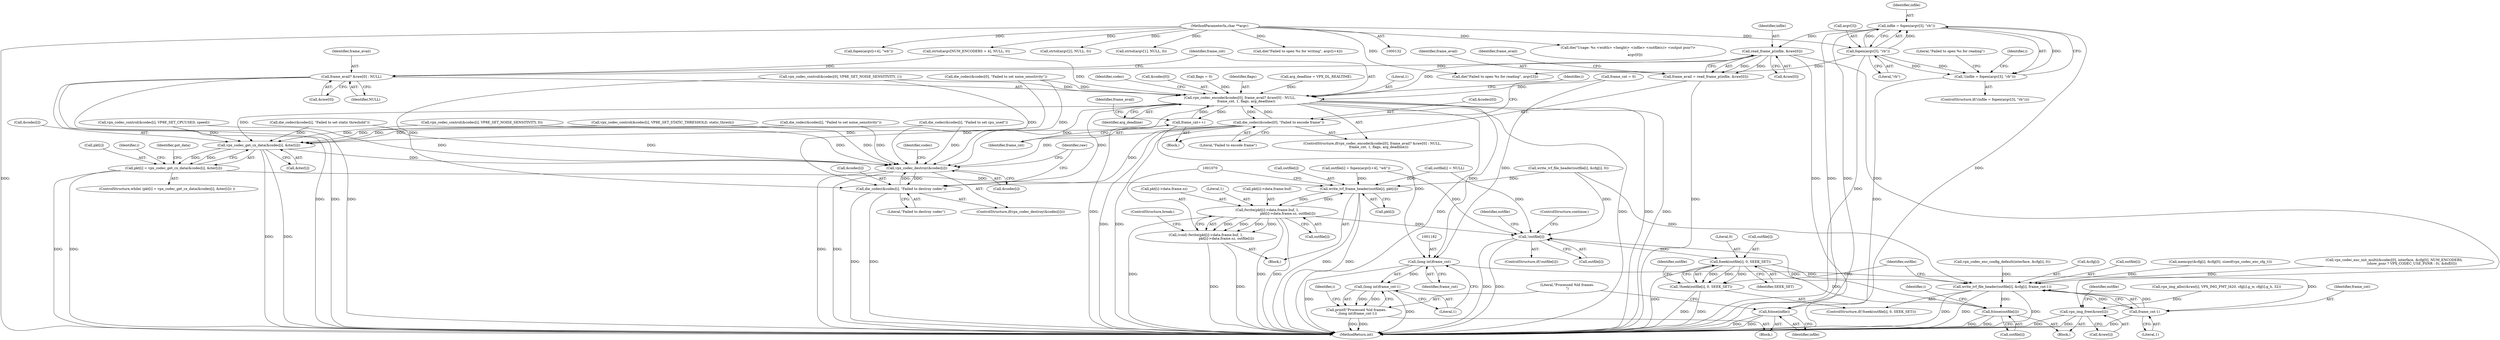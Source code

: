 digraph "0_Android_5a9753fca56f0eeb9f61e342b2fccffc364f9426_22@API" {
"1000237" [label="(Call,infile = fopen(argv[3], \"rb\"))"];
"1000239" [label="(Call,fopen(argv[3], \"rb\"))"];
"1000134" [label="(MethodParameterIn,char **argv)"];
"1000236" [label="(Call,!(infile = fopen(argv[3], \"rb\")))"];
"1000857" [label="(Call,read_frame_p(infile, &raw[0]))"];
"1000855" [label="(Call,frame_avail = read_frame_p(infile, &raw[0]))"];
"1000999" [label="(Call,vpx_codec_encode(&codec[0], frame_avail? &raw[0] : NULL,\n            frame_cnt, 1, flags, arg_deadline))"];
"1001015" [label="(Call,die_codec(&codec[0], \"Failed to encode frame\"))"];
"1001041" [label="(Call,vpx_codec_get_cx_data(&codec[i], &iter[i]))"];
"1001037" [label="(Call,pkt[i] = vpx_codec_get_cx_data(&codec[i], &iter[i]))"];
"1001062" [label="(Call,write_ivf_frame_header(outfile[i], pkt[i]))"];
"1001071" [label="(Call,fwrite(pkt[i]->data.frame.buf, 1,\n                                      pkt[i]->data.frame.sz, outfile[i]))"];
"1001069" [label="(Call,(void) fwrite(pkt[i]->data.frame.buf, 1,\n                                      pkt[i]->data.frame.sz, outfile[i]))"];
"1001264" [label="(Call,!outfile[i])"];
"1001271" [label="(Call,fseek(outfile[i], 0, SEEK_SET))"];
"1001270" [label="(Call,!fseek(outfile[i], 0, SEEK_SET))"];
"1001277" [label="(Call,write_ivf_file_header(outfile[i], &cfg[i], frame_cnt-1))"];
"1001288" [label="(Call,fclose(outfile[i]))"];
"1001247" [label="(Call,vpx_codec_destroy(&codec[i]))"];
"1001252" [label="(Call,die_codec(&codec[i], \"Failed to destroy codec\"))"];
"1001172" [label="(Call,frame_cnt++)"];
"1001181" [label="(Call,(long int)frame_cnt)"];
"1001180" [label="(Call,(long int)frame_cnt-1)"];
"1001178" [label="(Call,printf(\"Processed %ld frames.\n\",(long int)frame_cnt-1))"];
"1001285" [label="(Call,frame_cnt-1)"];
"1001004" [label="(Call,frame_avail? &raw[0] : NULL)"];
"1001176" [label="(Call,fclose(infile))"];
"1001258" [label="(Call,vpx_img_free(&raw[i]))"];
"1001042" [label="(Call,&codec[i])"];
"1001268" [label="(ControlStructure,continue;)"];
"1000707" [label="(Call,write_ivf_file_header(outfile[i], &cfg[i], 0))"];
"1001011" [label="(Identifier,frame_cnt)"];
"1001052" [label="(Identifier,got_data)"];
"1000765" [label="(Call,die_codec(&codec[i], \"Failed to set cpu_used\"))"];
"1001004" [label="(Call,frame_avail? &raw[0] : NULL)"];
"1000315" [label="(Call,vpx_codec_enc_config_default(interface, &cfg[i], 0))"];
"1001252" [label="(Call,die_codec(&codec[i], \"Failed to destroy codec\"))"];
"1001289" [label="(Call,outfile[i])"];
"1000135" [label="(Block,)"];
"1001269" [label="(ControlStructure,if(!fseek(outfile[i], 0, SEEK_SET)))"];
"1001286" [label="(Identifier,frame_cnt)"];
"1001194" [label="(Block,)"];
"1000265" [label="(Call,outfile[i] = NULL)"];
"1001177" [label="(Identifier,infile)"];
"1001275" [label="(Literal,0)"];
"1000824" [label="(Call,vpx_codec_control(&codec[i], VP8E_SET_NOISE_SENSITIVITY, 0))"];
"1000845" [label="(Identifier,frame_avail)"];
"1001193" [label="(Identifier,i)"];
"1001281" [label="(Call,&cfg[i])"];
"1001081" [label="(Literal,1)"];
"1000190" [label="(Call,die(\"Usage: %s <width> <height> <infile> <outfile(s)> <output psnr?>\n\",\n             argv[0]))"];
"1001258" [label="(Call,vpx_img_free(&raw[i]))"];
"1000243" [label="(Literal,\"rb\")"];
"1001020" [label="(Literal,\"Failed to encode frame\")"];
"1000831" [label="(Call,die_codec(&codec[i], \"Failed to set noise_sensitivity\"))"];
"1000236" [label="(Call,!(infile = fopen(argv[3], \"rb\")))"];
"1001265" [label="(Call,outfile[i])"];
"1000864" [label="(Identifier,frame_avail)"];
"1001180" [label="(Call,(long int)frame_cnt-1)"];
"1001010" [label="(Identifier,NULL)"];
"1000852" [label="(Call,flags = 0)"];
"1001094" [label="(ControlStructure,break;)"];
"1001013" [label="(Identifier,flags)"];
"1000847" [label="(Block,)"];
"1000156" [label="(Call,arg_deadline = VPX_DL_REALTIME)"];
"1001091" [label="(Call,outfile[i])"];
"1001037" [label="(Call,pkt[i] = vpx_codec_get_cx_data(&codec[i], &iter[i]))"];
"1001005" [label="(Identifier,frame_avail)"];
"1001296" [label="(MethodReturn,int)"];
"1001173" [label="(Identifier,frame_cnt)"];
"1001023" [label="(Identifier,i)"];
"1000999" [label="(Call,vpx_codec_encode(&codec[0], frame_avail? &raw[0] : NULL,\n            frame_cnt, 1, flags, arg_deadline))"];
"1001015" [label="(Call,die_codec(&codec[0], \"Failed to encode frame\"))"];
"1001014" [label="(Identifier,arg_deadline)"];
"1000245" [label="(Literal,\"Failed to open %s for reading\")"];
"1000807" [label="(Call,die_codec(&codec[0], \"Failed to set noise_sensitivity\"))"];
"1000244" [label="(Call,die(\"Failed to open %s for reading\", argv[3]))"];
"1001276" [label="(Identifier,SEEK_SET)"];
"1001071" [label="(Call,fwrite(pkt[i]->data.frame.buf, 1,\n                                      pkt[i]->data.frame.sz, outfile[i]))"];
"1001016" [label="(Call,&codec[0])"];
"1000786" [label="(Call,vpx_codec_control(&codec[i], VP8E_SET_STATIC_THRESHOLD, static_thresh))"];
"1001063" [label="(Call,outfile[i])"];
"1001184" [label="(Literal,1)"];
"1001259" [label="(Call,&raw[i])"];
"1000238" [label="(Identifier,infile)"];
"1001060" [label="(Block,)"];
"1000277" [label="(Call,fopen(argv[i+4], \"wb\"))"];
"1001187" [label="(Identifier,i)"];
"1000856" [label="(Identifier,frame_avail)"];
"1000251" [label="(Identifier,i)"];
"1001046" [label="(Call,&iter[i])"];
"1001278" [label="(Call,outfile[i])"];
"1001290" [label="(Identifier,outfile)"];
"1000134" [label="(MethodParameterIn,char **argv)"];
"1001072" [label="(Call,pkt[i]->data.frame.buf)"];
"1000209" [label="(Call,strtol(argv[2], NULL, 0))"];
"1000201" [label="(Call,strtol(argv[1], NULL, 0))"];
"1001272" [label="(Call,outfile[i])"];
"1000858" [label="(Identifier,infile)"];
"1000758" [label="(Call,vpx_codec_control(&codec[i], VP8E_SET_CPUUSED, speed))"];
"1000293" [label="(Call,strtol(argv[NUM_ENCODERS + 4], NULL, 0))"];
"1000141" [label="(Call,frame_cnt = 0)"];
"1001179" [label="(Literal,\"Processed %ld frames.\n\")"];
"1001273" [label="(Identifier,outfile)"];
"1001066" [label="(Call,pkt[i])"];
"1001246" [label="(ControlStructure,if(vpx_codec_destroy(&codec[i])))"];
"1001012" [label="(Literal,1)"];
"1001264" [label="(Call,!outfile[i])"];
"1000800" [label="(Call,vpx_codec_control(&codec[0], VP8E_SET_NOISE_SENSITIVITY, 1))"];
"1001261" [label="(Identifier,raw)"];
"1001183" [label="(Identifier,frame_cnt)"];
"1001255" [label="(Identifier,codec)"];
"1001181" [label="(Call,(long int)frame_cnt)"];
"1001176" [label="(Call,fclose(infile))"];
"1001266" [label="(Identifier,outfile)"];
"1001069" [label="(Call,(void) fwrite(pkt[i]->data.frame.buf, 1,\n                                      pkt[i]->data.frame.sz, outfile[i]))"];
"1000235" [label="(ControlStructure,if(!(infile = fopen(argv[3], \"rb\"))))"];
"1000859" [label="(Call,&raw[0])"];
"1001006" [label="(Call,&raw[0])"];
"1001036" [label="(ControlStructure,while( (pkt[i] = vpx_codec_get_cx_data(&codec[i], &iter[i])) ))"];
"1000284" [label="(Call,die(\"Failed to open %s for writing\", argv[i+4]))"];
"1001062" [label="(Call,write_ivf_frame_header(outfile[i], pkt[i]))"];
"1001263" [label="(ControlStructure,if(!outfile[i]))"];
"1001082" [label="(Call,pkt[i]->data.frame.sz)"];
"1000644" [label="(Call,vpx_img_alloc(&raw[i], VPX_IMG_FMT_I420, cfg[i].g_w, cfg[i].g_h, 32))"];
"1000491" [label="(Call,memcpy(&cfg[i], &cfg[0], sizeof(vpx_codec_enc_cfg_t)))"];
"1000273" [label="(Call,outfile[i] = fopen(argv[i+4], \"wb\"))"];
"1001277" [label="(Call,write_ivf_file_header(outfile[i], &cfg[i], frame_cnt-1))"];
"1000998" [label="(ControlStructure,if(vpx_codec_encode(&codec[0], frame_avail? &raw[0] : NULL,\n            frame_cnt, 1, flags, arg_deadline)))"];
"1001279" [label="(Identifier,outfile)"];
"1000855" [label="(Call,frame_avail = read_frame_p(infile, &raw[0]))"];
"1001247" [label="(Call,vpx_codec_destroy(&codec[i]))"];
"1000857" [label="(Call,read_frame_p(infile, &raw[0]))"];
"1001270" [label="(Call,!fseek(outfile[i], 0, SEEK_SET))"];
"1000793" [label="(Call,die_codec(&codec[i], \"Failed to set static threshold\"))"];
"1001178" [label="(Call,printf(\"Processed %ld frames.\n\",(long int)frame_cnt-1))"];
"1000237" [label="(Call,infile = fopen(argv[3], \"rb\"))"];
"1001018" [label="(Identifier,codec)"];
"1001285" [label="(Call,frame_cnt-1)"];
"1001253" [label="(Call,&codec[i])"];
"1001288" [label="(Call,fclose(outfile[i]))"];
"1001172" [label="(Call,frame_cnt++)"];
"1001271" [label="(Call,fseek(outfile[i], 0, SEEK_SET))"];
"1001257" [label="(Literal,\"Failed to destroy codec\")"];
"1001038" [label="(Call,pkt[i])"];
"1001248" [label="(Call,&codec[i])"];
"1001000" [label="(Call,&codec[0])"];
"1001031" [label="(Identifier,i)"];
"1001287" [label="(Literal,1)"];
"1000717" [label="(Call,vpx_codec_enc_init_multi(&codec[0], interface, &cfg[0], NUM_ENCODERS,\n                                 (show_psnr ? VPX_CODEC_USE_PSNR : 0), &dsf[0]))"];
"1000240" [label="(Call,argv[3])"];
"1001041" [label="(Call,vpx_codec_get_cx_data(&codec[i], &iter[i]))"];
"1000239" [label="(Call,fopen(argv[3], \"rb\"))"];
"1000237" -> "1000236"  [label="AST: "];
"1000237" -> "1000239"  [label="CFG: "];
"1000238" -> "1000237"  [label="AST: "];
"1000239" -> "1000237"  [label="AST: "];
"1000236" -> "1000237"  [label="CFG: "];
"1000237" -> "1001296"  [label="DDG: "];
"1000237" -> "1001296"  [label="DDG: "];
"1000237" -> "1000236"  [label="DDG: "];
"1000239" -> "1000237"  [label="DDG: "];
"1000239" -> "1000237"  [label="DDG: "];
"1000237" -> "1000857"  [label="DDG: "];
"1000237" -> "1001176"  [label="DDG: "];
"1000239" -> "1000243"  [label="CFG: "];
"1000240" -> "1000239"  [label="AST: "];
"1000243" -> "1000239"  [label="AST: "];
"1000239" -> "1001296"  [label="DDG: "];
"1000239" -> "1000236"  [label="DDG: "];
"1000239" -> "1000236"  [label="DDG: "];
"1000134" -> "1000239"  [label="DDG: "];
"1000239" -> "1000244"  [label="DDG: "];
"1000134" -> "1000132"  [label="AST: "];
"1000134" -> "1001296"  [label="DDG: "];
"1000134" -> "1000190"  [label="DDG: "];
"1000134" -> "1000201"  [label="DDG: "];
"1000134" -> "1000209"  [label="DDG: "];
"1000134" -> "1000244"  [label="DDG: "];
"1000134" -> "1000277"  [label="DDG: "];
"1000134" -> "1000284"  [label="DDG: "];
"1000134" -> "1000293"  [label="DDG: "];
"1000236" -> "1000235"  [label="AST: "];
"1000245" -> "1000236"  [label="CFG: "];
"1000251" -> "1000236"  [label="CFG: "];
"1000236" -> "1001296"  [label="DDG: "];
"1000857" -> "1000855"  [label="AST: "];
"1000857" -> "1000859"  [label="CFG: "];
"1000858" -> "1000857"  [label="AST: "];
"1000859" -> "1000857"  [label="AST: "];
"1000855" -> "1000857"  [label="CFG: "];
"1000857" -> "1000855"  [label="DDG: "];
"1000857" -> "1000855"  [label="DDG: "];
"1000857" -> "1000999"  [label="DDG: "];
"1000857" -> "1001004"  [label="DDG: "];
"1000857" -> "1001176"  [label="DDG: "];
"1000857" -> "1001258"  [label="DDG: "];
"1000855" -> "1000847"  [label="AST: "];
"1000856" -> "1000855"  [label="AST: "];
"1000864" -> "1000855"  [label="CFG: "];
"1000855" -> "1001296"  [label="DDG: "];
"1000999" -> "1000998"  [label="AST: "];
"1000999" -> "1001014"  [label="CFG: "];
"1001000" -> "1000999"  [label="AST: "];
"1001004" -> "1000999"  [label="AST: "];
"1001011" -> "1000999"  [label="AST: "];
"1001012" -> "1000999"  [label="AST: "];
"1001013" -> "1000999"  [label="AST: "];
"1001014" -> "1000999"  [label="AST: "];
"1001018" -> "1000999"  [label="CFG: "];
"1001023" -> "1000999"  [label="CFG: "];
"1000999" -> "1001296"  [label="DDG: "];
"1000999" -> "1001296"  [label="DDG: "];
"1000999" -> "1001296"  [label="DDG: "];
"1000999" -> "1001296"  [label="DDG: "];
"1000999" -> "1001296"  [label="DDG: "];
"1000807" -> "1000999"  [label="DDG: "];
"1001015" -> "1000999"  [label="DDG: "];
"1000800" -> "1000999"  [label="DDG: "];
"1000293" -> "1000999"  [label="DDG: "];
"1000141" -> "1000999"  [label="DDG: "];
"1001172" -> "1000999"  [label="DDG: "];
"1000852" -> "1000999"  [label="DDG: "];
"1000156" -> "1000999"  [label="DDG: "];
"1000999" -> "1001015"  [label="DDG: "];
"1000999" -> "1001041"  [label="DDG: "];
"1000999" -> "1001172"  [label="DDG: "];
"1000999" -> "1001181"  [label="DDG: "];
"1000999" -> "1001247"  [label="DDG: "];
"1000999" -> "1001252"  [label="DDG: "];
"1001015" -> "1000998"  [label="AST: "];
"1001015" -> "1001020"  [label="CFG: "];
"1001016" -> "1001015"  [label="AST: "];
"1001020" -> "1001015"  [label="AST: "];
"1001023" -> "1001015"  [label="CFG: "];
"1001015" -> "1001296"  [label="DDG: "];
"1001015" -> "1001296"  [label="DDG: "];
"1001015" -> "1001041"  [label="DDG: "];
"1001015" -> "1001247"  [label="DDG: "];
"1001015" -> "1001252"  [label="DDG: "];
"1001041" -> "1001037"  [label="AST: "];
"1001041" -> "1001046"  [label="CFG: "];
"1001042" -> "1001041"  [label="AST: "];
"1001046" -> "1001041"  [label="AST: "];
"1001037" -> "1001041"  [label="CFG: "];
"1001041" -> "1001296"  [label="DDG: "];
"1001041" -> "1001296"  [label="DDG: "];
"1001041" -> "1001037"  [label="DDG: "];
"1001041" -> "1001037"  [label="DDG: "];
"1000758" -> "1001041"  [label="DDG: "];
"1000824" -> "1001041"  [label="DDG: "];
"1000765" -> "1001041"  [label="DDG: "];
"1000831" -> "1001041"  [label="DDG: "];
"1000793" -> "1001041"  [label="DDG: "];
"1000786" -> "1001041"  [label="DDG: "];
"1001041" -> "1001247"  [label="DDG: "];
"1001037" -> "1001036"  [label="AST: "];
"1001038" -> "1001037"  [label="AST: "];
"1001052" -> "1001037"  [label="CFG: "];
"1001031" -> "1001037"  [label="CFG: "];
"1001037" -> "1001296"  [label="DDG: "];
"1001037" -> "1001296"  [label="DDG: "];
"1001037" -> "1001062"  [label="DDG: "];
"1001062" -> "1001060"  [label="AST: "];
"1001062" -> "1001066"  [label="CFG: "];
"1001063" -> "1001062"  [label="AST: "];
"1001066" -> "1001062"  [label="AST: "];
"1001070" -> "1001062"  [label="CFG: "];
"1001062" -> "1001296"  [label="DDG: "];
"1001062" -> "1001296"  [label="DDG: "];
"1000707" -> "1001062"  [label="DDG: "];
"1000265" -> "1001062"  [label="DDG: "];
"1000273" -> "1001062"  [label="DDG: "];
"1001071" -> "1001062"  [label="DDG: "];
"1001062" -> "1001071"  [label="DDG: "];
"1001071" -> "1001069"  [label="AST: "];
"1001071" -> "1001091"  [label="CFG: "];
"1001072" -> "1001071"  [label="AST: "];
"1001081" -> "1001071"  [label="AST: "];
"1001082" -> "1001071"  [label="AST: "];
"1001091" -> "1001071"  [label="AST: "];
"1001069" -> "1001071"  [label="CFG: "];
"1001071" -> "1001296"  [label="DDG: "];
"1001071" -> "1001296"  [label="DDG: "];
"1001071" -> "1001296"  [label="DDG: "];
"1001071" -> "1001069"  [label="DDG: "];
"1001071" -> "1001069"  [label="DDG: "];
"1001071" -> "1001069"  [label="DDG: "];
"1001071" -> "1001069"  [label="DDG: "];
"1001071" -> "1001264"  [label="DDG: "];
"1001069" -> "1001060"  [label="AST: "];
"1001070" -> "1001069"  [label="AST: "];
"1001094" -> "1001069"  [label="CFG: "];
"1001069" -> "1001296"  [label="DDG: "];
"1001069" -> "1001296"  [label="DDG: "];
"1001264" -> "1001263"  [label="AST: "];
"1001264" -> "1001265"  [label="CFG: "];
"1001265" -> "1001264"  [label="AST: "];
"1001268" -> "1001264"  [label="CFG: "];
"1001273" -> "1001264"  [label="CFG: "];
"1001264" -> "1001296"  [label="DDG: "];
"1001264" -> "1001296"  [label="DDG: "];
"1000707" -> "1001264"  [label="DDG: "];
"1000265" -> "1001264"  [label="DDG: "];
"1001288" -> "1001264"  [label="DDG: "];
"1000273" -> "1001264"  [label="DDG: "];
"1001264" -> "1001271"  [label="DDG: "];
"1001271" -> "1001270"  [label="AST: "];
"1001271" -> "1001276"  [label="CFG: "];
"1001272" -> "1001271"  [label="AST: "];
"1001275" -> "1001271"  [label="AST: "];
"1001276" -> "1001271"  [label="AST: "];
"1001270" -> "1001271"  [label="CFG: "];
"1001271" -> "1001296"  [label="DDG: "];
"1001271" -> "1001270"  [label="DDG: "];
"1001271" -> "1001270"  [label="DDG: "];
"1001271" -> "1001270"  [label="DDG: "];
"1001271" -> "1001277"  [label="DDG: "];
"1001271" -> "1001288"  [label="DDG: "];
"1001270" -> "1001269"  [label="AST: "];
"1001279" -> "1001270"  [label="CFG: "];
"1001290" -> "1001270"  [label="CFG: "];
"1001270" -> "1001296"  [label="DDG: "];
"1001270" -> "1001296"  [label="DDG: "];
"1001277" -> "1001269"  [label="AST: "];
"1001277" -> "1001285"  [label="CFG: "];
"1001278" -> "1001277"  [label="AST: "];
"1001281" -> "1001277"  [label="AST: "];
"1001285" -> "1001277"  [label="AST: "];
"1001290" -> "1001277"  [label="CFG: "];
"1001277" -> "1001296"  [label="DDG: "];
"1001277" -> "1001296"  [label="DDG: "];
"1001277" -> "1001296"  [label="DDG: "];
"1000707" -> "1001277"  [label="DDG: "];
"1000491" -> "1001277"  [label="DDG: "];
"1000717" -> "1001277"  [label="DDG: "];
"1000315" -> "1001277"  [label="DDG: "];
"1001285" -> "1001277"  [label="DDG: "];
"1001285" -> "1001277"  [label="DDG: "];
"1001277" -> "1001288"  [label="DDG: "];
"1001288" -> "1001194"  [label="AST: "];
"1001288" -> "1001289"  [label="CFG: "];
"1001289" -> "1001288"  [label="AST: "];
"1001193" -> "1001288"  [label="CFG: "];
"1001288" -> "1001296"  [label="DDG: "];
"1001288" -> "1001296"  [label="DDG: "];
"1001247" -> "1001246"  [label="AST: "];
"1001247" -> "1001248"  [label="CFG: "];
"1001248" -> "1001247"  [label="AST: "];
"1001255" -> "1001247"  [label="CFG: "];
"1001261" -> "1001247"  [label="CFG: "];
"1001247" -> "1001296"  [label="DDG: "];
"1001247" -> "1001296"  [label="DDG: "];
"1000807" -> "1001247"  [label="DDG: "];
"1001252" -> "1001247"  [label="DDG: "];
"1000758" -> "1001247"  [label="DDG: "];
"1000765" -> "1001247"  [label="DDG: "];
"1000831" -> "1001247"  [label="DDG: "];
"1000793" -> "1001247"  [label="DDG: "];
"1000786" -> "1001247"  [label="DDG: "];
"1000800" -> "1001247"  [label="DDG: "];
"1000824" -> "1001247"  [label="DDG: "];
"1001247" -> "1001252"  [label="DDG: "];
"1001252" -> "1001246"  [label="AST: "];
"1001252" -> "1001257"  [label="CFG: "];
"1001253" -> "1001252"  [label="AST: "];
"1001257" -> "1001252"  [label="AST: "];
"1001261" -> "1001252"  [label="CFG: "];
"1001252" -> "1001296"  [label="DDG: "];
"1001252" -> "1001296"  [label="DDG: "];
"1000807" -> "1001252"  [label="DDG: "];
"1000800" -> "1001252"  [label="DDG: "];
"1001172" -> "1000847"  [label="AST: "];
"1001172" -> "1001173"  [label="CFG: "];
"1001173" -> "1001172"  [label="AST: "];
"1000845" -> "1001172"  [label="CFG: "];
"1001172" -> "1001181"  [label="DDG: "];
"1001181" -> "1001180"  [label="AST: "];
"1001181" -> "1001183"  [label="CFG: "];
"1001182" -> "1001181"  [label="AST: "];
"1001183" -> "1001181"  [label="AST: "];
"1001184" -> "1001181"  [label="CFG: "];
"1001181" -> "1001296"  [label="DDG: "];
"1001181" -> "1001180"  [label="DDG: "];
"1000141" -> "1001181"  [label="DDG: "];
"1001181" -> "1001285"  [label="DDG: "];
"1001180" -> "1001178"  [label="AST: "];
"1001180" -> "1001184"  [label="CFG: "];
"1001184" -> "1001180"  [label="AST: "];
"1001178" -> "1001180"  [label="CFG: "];
"1001180" -> "1001296"  [label="DDG: "];
"1001180" -> "1001178"  [label="DDG: "];
"1001180" -> "1001178"  [label="DDG: "];
"1001178" -> "1000135"  [label="AST: "];
"1001179" -> "1001178"  [label="AST: "];
"1001187" -> "1001178"  [label="CFG: "];
"1001178" -> "1001296"  [label="DDG: "];
"1001178" -> "1001296"  [label="DDG: "];
"1001285" -> "1001287"  [label="CFG: "];
"1001286" -> "1001285"  [label="AST: "];
"1001287" -> "1001285"  [label="AST: "];
"1001285" -> "1001296"  [label="DDG: "];
"1001004" -> "1001006"  [label="CFG: "];
"1001004" -> "1001010"  [label="CFG: "];
"1001005" -> "1001004"  [label="AST: "];
"1001006" -> "1001004"  [label="AST: "];
"1001010" -> "1001004"  [label="AST: "];
"1001011" -> "1001004"  [label="CFG: "];
"1001004" -> "1001296"  [label="DDG: "];
"1001004" -> "1001296"  [label="DDG: "];
"1001004" -> "1001296"  [label="DDG: "];
"1000293" -> "1001004"  [label="DDG: "];
"1001176" -> "1000135"  [label="AST: "];
"1001176" -> "1001177"  [label="CFG: "];
"1001177" -> "1001176"  [label="AST: "];
"1001179" -> "1001176"  [label="CFG: "];
"1001176" -> "1001296"  [label="DDG: "];
"1001176" -> "1001296"  [label="DDG: "];
"1001258" -> "1001194"  [label="AST: "];
"1001258" -> "1001259"  [label="CFG: "];
"1001259" -> "1001258"  [label="AST: "];
"1001266" -> "1001258"  [label="CFG: "];
"1001258" -> "1001296"  [label="DDG: "];
"1001258" -> "1001296"  [label="DDG: "];
"1000644" -> "1001258"  [label="DDG: "];
}

